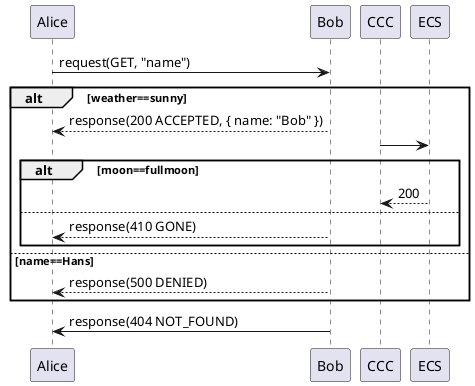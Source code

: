 @startuml

Alice -> Bob : request(GET, "name")

alt weather==sunny
	Bob --> Alice : response(200 ACCEPTED, { name: "Bob" })
	
	CCC -> ECS
	alt moon==fullmoon
		return 200
	else
		Bob --> Alice : response(410 GONE)
	end
else name==Hans
	Bob --> Alice : response(500 DENIED)
'else
'	Bob --> Alice : response(418 I_AM_A_TEAPOT)
end

Bob -> Alice : response(404 NOT_FOUND)

@enduml